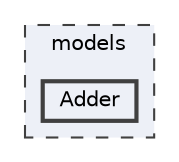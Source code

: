 digraph "models/Adder"
{
 // LATEX_PDF_SIZE
  bgcolor="transparent";
  edge [fontname=Helvetica,fontsize=10,labelfontname=Helvetica,labelfontsize=10];
  node [fontname=Helvetica,fontsize=10,shape=box,height=0.2,width=0.4];
  compound=true
  subgraph clusterdir_1ae4179d5e953611aae20c997279e02c {
    graph [ bgcolor="#edf0f7", pencolor="grey25", label="models", fontname=Helvetica,fontsize=10 style="filled,dashed", URL="dir_1ae4179d5e953611aae20c997279e02c.html",tooltip=""]
  dir_f214029a5c91b0d410b54c93ceaaeda5 [label="Adder", fillcolor="#edf0f7", color="grey25", style="filled,bold", URL="dir_f214029a5c91b0d410b54c93ceaaeda5.html",tooltip=""];
  }
}
